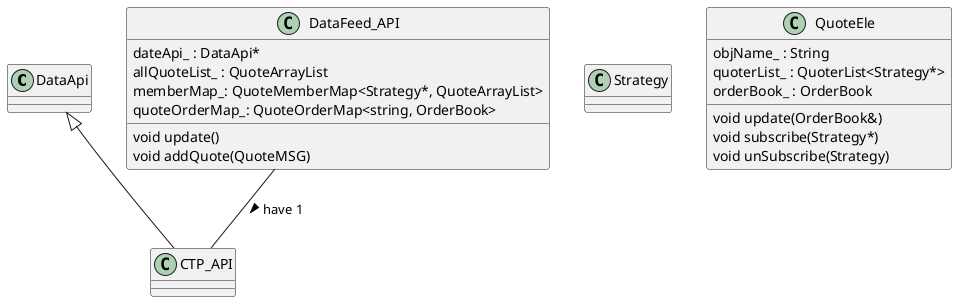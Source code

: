 @startuml


class DataApi
{

}
class CTP_API
{

}
DataApi <|-- CTP_API

class Strategy
{

}

class QuoteEle
{
    objName_ : String 
    quoterList_ : QuoterList<Strategy*>
    orderBook_ : OrderBook
    void update(OrderBook&)
    void subscribe(Strategy*)
    void unSubscribe(Strategy)
}

class DataFeed_API
{
    dateApi_ : DataApi*
    allQuoteList_ : QuoteArrayList 
    memberMap_: QuoteMemberMap<Strategy*, QuoteArrayList> 
    quoteOrderMap_: QuoteOrderMap<string, OrderBook> 
    void update()
    void addQuote(QuoteMSG)
    
} 

DataFeed_API -- CTP_API : have 1 >
' DataFeed_API -- Strategy : have 0...* >

@enduml